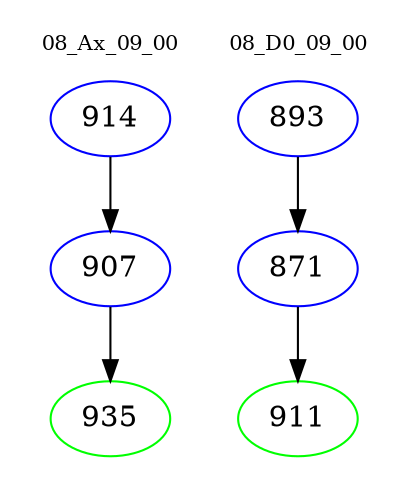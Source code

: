 digraph{
subgraph cluster_0 {
color = white
label = "08_Ax_09_00";
fontsize=10;
T0_914 [label="914", color="blue"]
T0_914 -> T0_907 [color="black"]
T0_907 [label="907", color="blue"]
T0_907 -> T0_935 [color="black"]
T0_935 [label="935", color="green"]
}
subgraph cluster_1 {
color = white
label = "08_D0_09_00";
fontsize=10;
T1_893 [label="893", color="blue"]
T1_893 -> T1_871 [color="black"]
T1_871 [label="871", color="blue"]
T1_871 -> T1_911 [color="black"]
T1_911 [label="911", color="green"]
}
}
